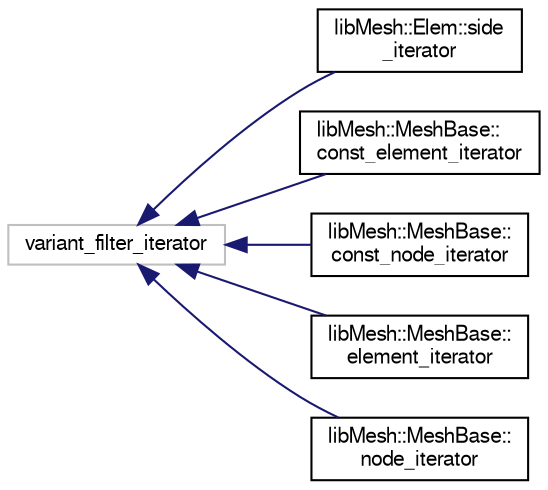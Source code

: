 digraph "Graphical Class Hierarchy"
{
  edge [fontname="FreeSans",fontsize="10",labelfontname="FreeSans",labelfontsize="10"];
  node [fontname="FreeSans",fontsize="10",shape=record];
  rankdir="LR";
  Node1 [label="variant_filter_iterator",height=0.2,width=0.4,color="grey75", fillcolor="white", style="filled"];
  Node1 -> Node2 [dir="back",color="midnightblue",fontsize="10",style="solid",fontname="FreeSans"];
  Node2 [label="libMesh::Elem::side\l_iterator",height=0.2,width=0.4,color="black", fillcolor="white", style="filled",URL="$structlibMesh_1_1Elem_1_1side__iterator.html"];
  Node1 -> Node3 [dir="back",color="midnightblue",fontsize="10",style="solid",fontname="FreeSans"];
  Node3 [label="libMesh::MeshBase::\lconst_element_iterator",height=0.2,width=0.4,color="black", fillcolor="white", style="filled",URL="$structlibMesh_1_1MeshBase_1_1const__element__iterator.html"];
  Node1 -> Node4 [dir="back",color="midnightblue",fontsize="10",style="solid",fontname="FreeSans"];
  Node4 [label="libMesh::MeshBase::\lconst_node_iterator",height=0.2,width=0.4,color="black", fillcolor="white", style="filled",URL="$structlibMesh_1_1MeshBase_1_1const__node__iterator.html"];
  Node1 -> Node5 [dir="back",color="midnightblue",fontsize="10",style="solid",fontname="FreeSans"];
  Node5 [label="libMesh::MeshBase::\lelement_iterator",height=0.2,width=0.4,color="black", fillcolor="white", style="filled",URL="$structlibMesh_1_1MeshBase_1_1element__iterator.html"];
  Node1 -> Node6 [dir="back",color="midnightblue",fontsize="10",style="solid",fontname="FreeSans"];
  Node6 [label="libMesh::MeshBase::\lnode_iterator",height=0.2,width=0.4,color="black", fillcolor="white", style="filled",URL="$structlibMesh_1_1MeshBase_1_1node__iterator.html"];
}
